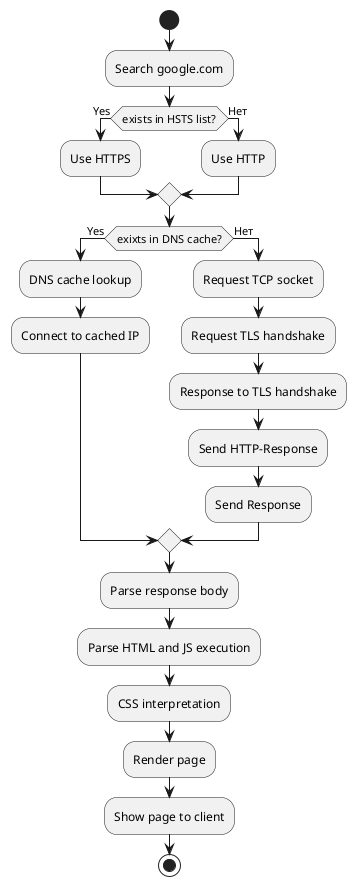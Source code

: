 @startuml

start

:Search google.com;
if (exists in HSTS list?) then (Yes)
  :Use HTTPS;
else (Нет)
  :Use HTTP;
endif
if (exixts in DNS cache?) then (Yes)
    :DNS cache lookup;
    :Connect to cached IP;
else (Нет)
    :Request TCP socket;
    :Request TLS handshake;
    :Response to TLS handshake;
    :Send HTTP-Response;
    :Send Response;
endif
:Parse response body;
:Parse HTML and JS execution;
:CSS interpretation;
:Render page;
:Show page to client;

stop

@enduml